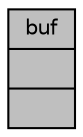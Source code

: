 digraph "buf"
{
 // LATEX_PDF_SIZE
  edge [fontname="Helvetica",fontsize="10",labelfontname="Helvetica",labelfontsize="10"];
  node [fontname="Helvetica",fontsize="10",shape=record];
  Node1 [label="{buf\n||}",height=0.2,width=0.4,color="black", fillcolor="grey75", style="filled", fontcolor="black",tooltip=" "];
}
